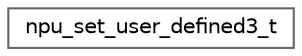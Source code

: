 digraph "Graphical Class Hierarchy"
{
 // LATEX_PDF_SIZE
  bgcolor="transparent";
  edge [fontname=Helvetica,fontsize=10,labelfontname=Helvetica,labelfontsize=10];
  node [fontname=Helvetica,fontsize=10,shape=box,height=0.2,width=0.4];
  rankdir="LR";
  Node0 [id="Node000000",label="npu_set_user_defined3_t",height=0.2,width=0.4,color="grey40", fillcolor="white", style="filled",URL="$structnpu__set__user__defined3__t.html",tooltip=" "];
}

